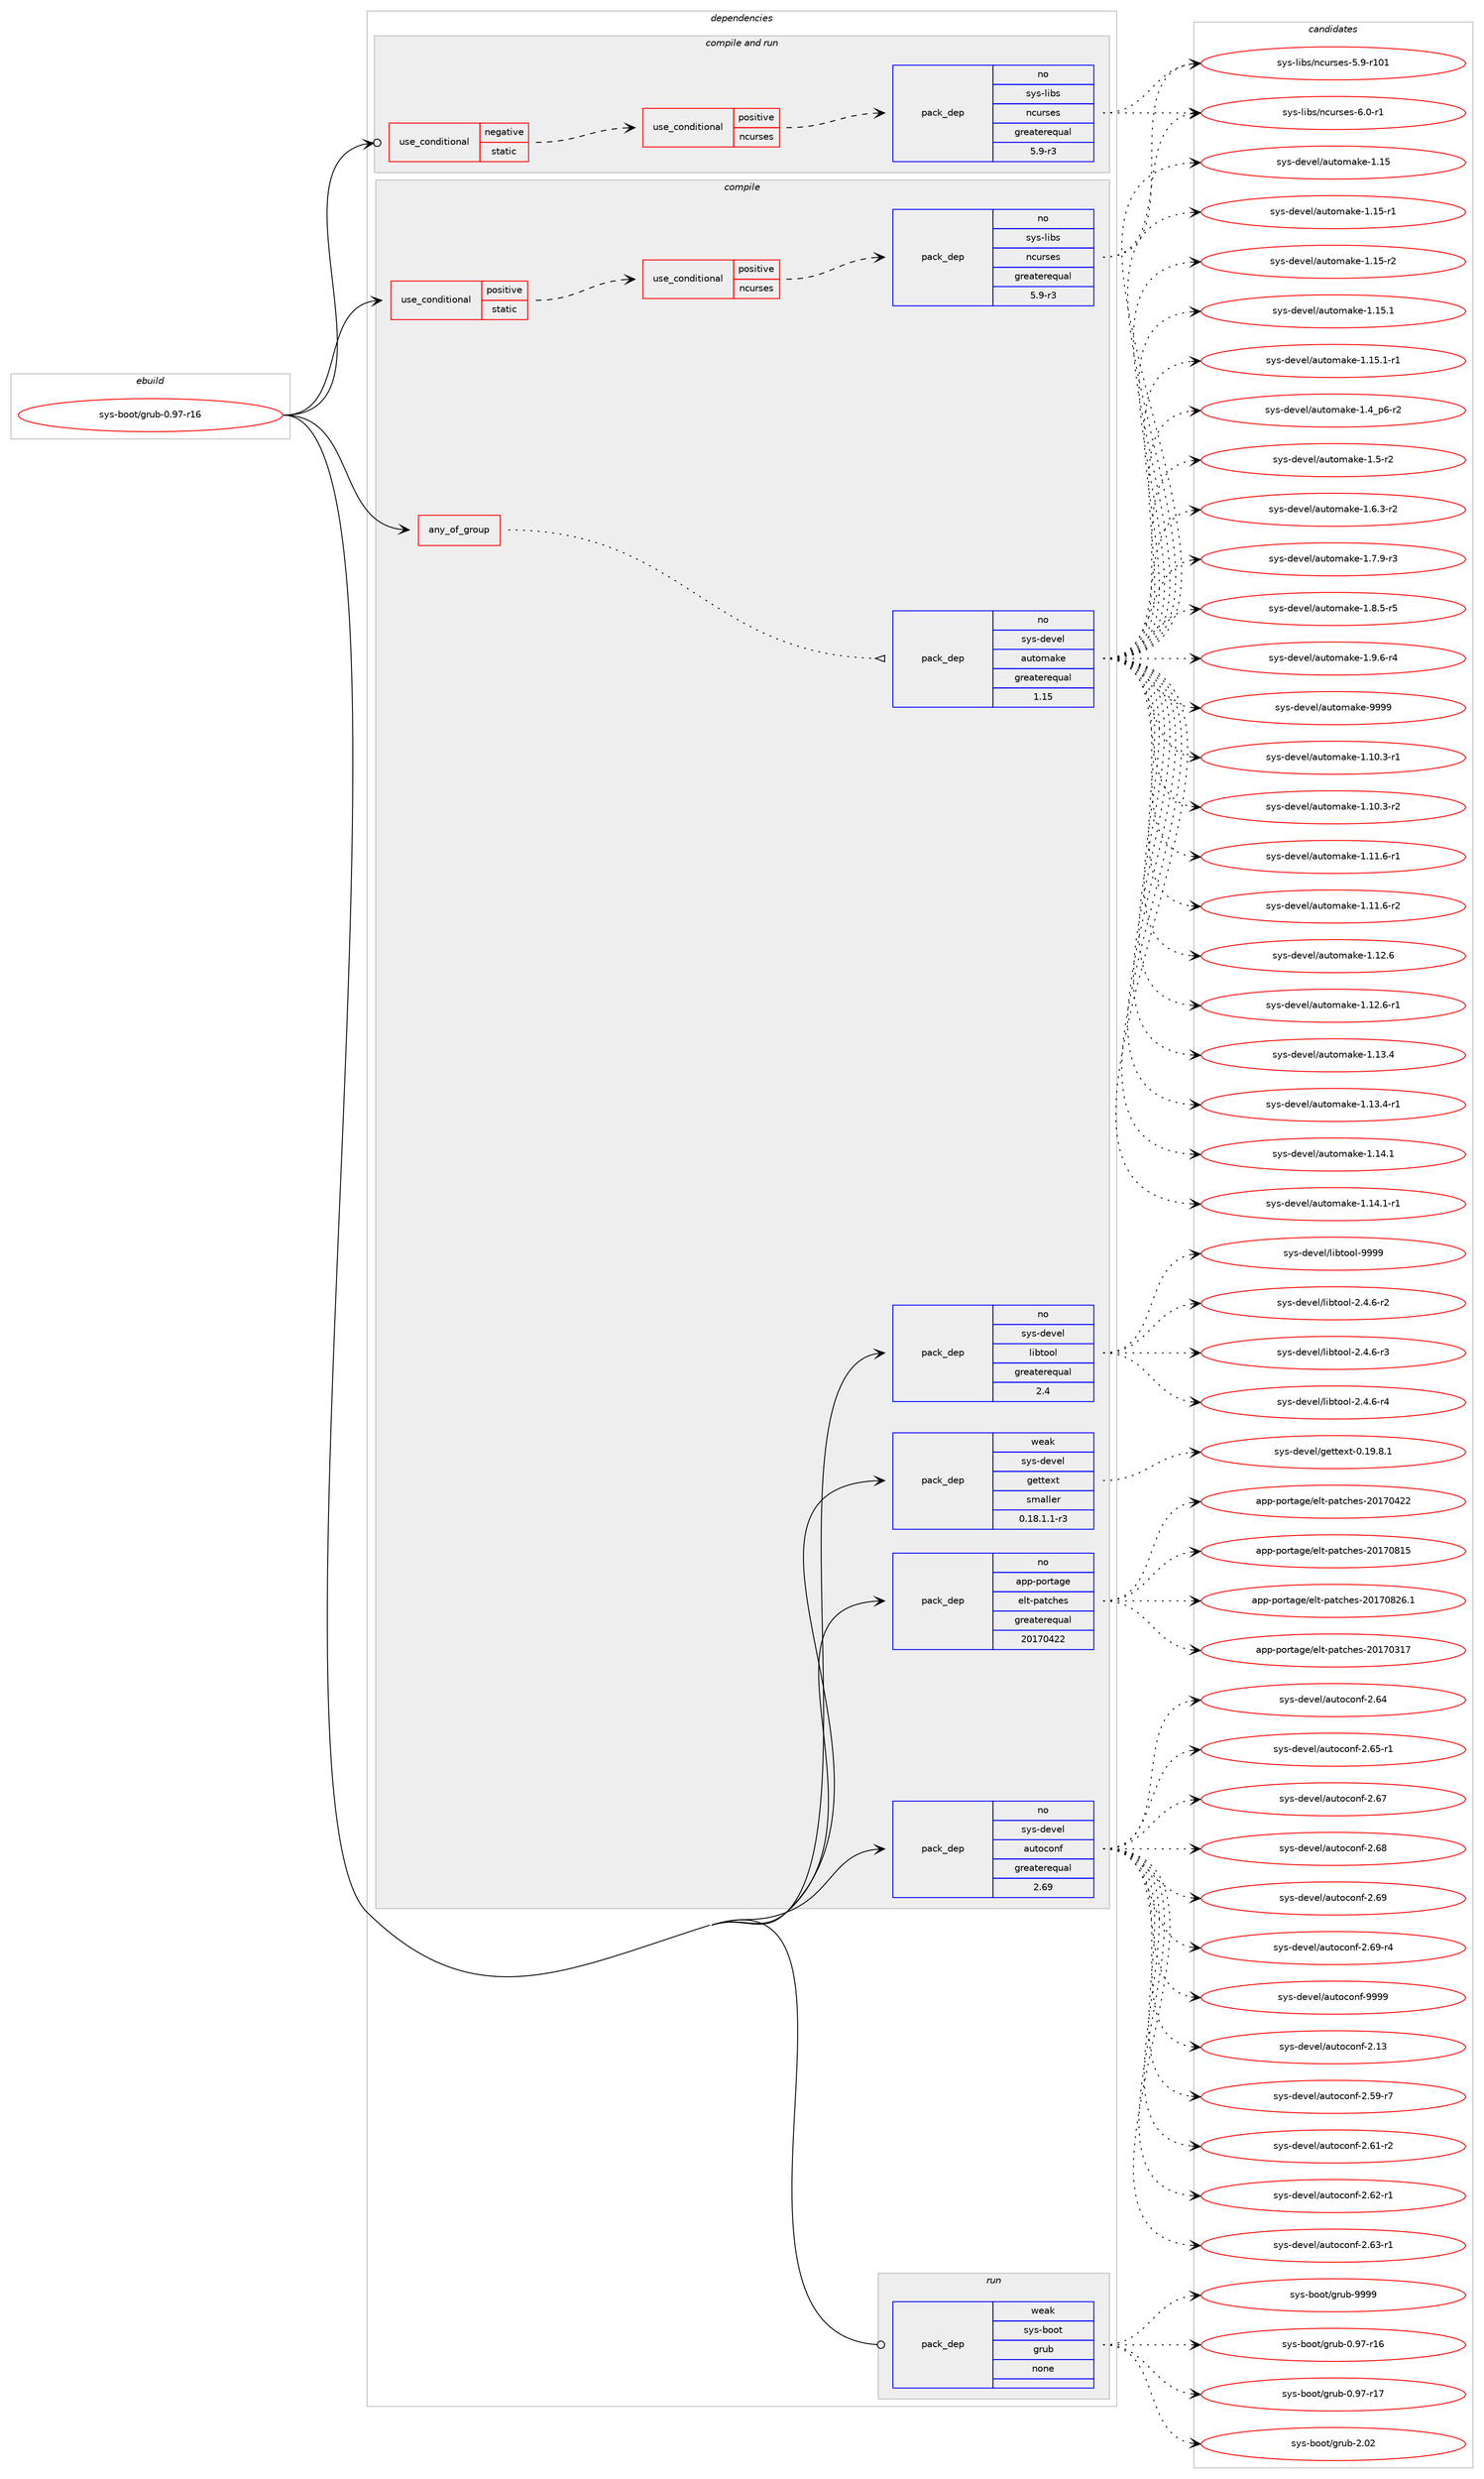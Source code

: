 digraph prolog {

# *************
# Graph options
# *************

newrank=true;
concentrate=true;
compound=true;
graph [rankdir=LR,fontname=Helvetica,fontsize=10,ranksep=1.5];#, ranksep=2.5, nodesep=0.2];
edge  [arrowhead=vee];
node  [fontname=Helvetica,fontsize=10];

# **********
# The ebuild
# **********

subgraph cluster_leftcol {
color=gray;
rank=same;
label=<<i>ebuild</i>>;
id [label="sys-boot/grub-0.97-r16", color=red, width=4, href="../sys-boot/grub-0.97-r16.svg"];
}

# ****************
# The dependencies
# ****************

subgraph cluster_midcol {
color=gray;
label=<<i>dependencies</i>>;
subgraph cluster_compile {
fillcolor="#eeeeee";
style=filled;
label=<<i>compile</i>>;
subgraph any8045 {
dependency477047 [label=<<TABLE BORDER="0" CELLBORDER="1" CELLSPACING="0" CELLPADDING="4"><TR><TD CELLPADDING="10">any_of_group</TD></TR></TABLE>>, shape=none, color=red];subgraph pack353890 {
dependency477048 [label=<<TABLE BORDER="0" CELLBORDER="1" CELLSPACING="0" CELLPADDING="4" WIDTH="220"><TR><TD ROWSPAN="6" CELLPADDING="30">pack_dep</TD></TR><TR><TD WIDTH="110">no</TD></TR><TR><TD>sys-devel</TD></TR><TR><TD>automake</TD></TR><TR><TD>greaterequal</TD></TR><TR><TD>1.15</TD></TR></TABLE>>, shape=none, color=blue];
}
dependency477047:e -> dependency477048:w [weight=20,style="dotted",arrowhead="oinv"];
}
id:e -> dependency477047:w [weight=20,style="solid",arrowhead="vee"];
subgraph cond114837 {
dependency477049 [label=<<TABLE BORDER="0" CELLBORDER="1" CELLSPACING="0" CELLPADDING="4"><TR><TD ROWSPAN="3" CELLPADDING="10">use_conditional</TD></TR><TR><TD>positive</TD></TR><TR><TD>static</TD></TR></TABLE>>, shape=none, color=red];
subgraph cond114838 {
dependency477050 [label=<<TABLE BORDER="0" CELLBORDER="1" CELLSPACING="0" CELLPADDING="4"><TR><TD ROWSPAN="3" CELLPADDING="10">use_conditional</TD></TR><TR><TD>positive</TD></TR><TR><TD>ncurses</TD></TR></TABLE>>, shape=none, color=red];
subgraph pack353891 {
dependency477051 [label=<<TABLE BORDER="0" CELLBORDER="1" CELLSPACING="0" CELLPADDING="4" WIDTH="220"><TR><TD ROWSPAN="6" CELLPADDING="30">pack_dep</TD></TR><TR><TD WIDTH="110">no</TD></TR><TR><TD>sys-libs</TD></TR><TR><TD>ncurses</TD></TR><TR><TD>greaterequal</TD></TR><TR><TD>5.9-r3</TD></TR></TABLE>>, shape=none, color=blue];
}
dependency477050:e -> dependency477051:w [weight=20,style="dashed",arrowhead="vee"];
}
dependency477049:e -> dependency477050:w [weight=20,style="dashed",arrowhead="vee"];
}
id:e -> dependency477049:w [weight=20,style="solid",arrowhead="vee"];
subgraph pack353892 {
dependency477052 [label=<<TABLE BORDER="0" CELLBORDER="1" CELLSPACING="0" CELLPADDING="4" WIDTH="220"><TR><TD ROWSPAN="6" CELLPADDING="30">pack_dep</TD></TR><TR><TD WIDTH="110">no</TD></TR><TR><TD>app-portage</TD></TR><TR><TD>elt-patches</TD></TR><TR><TD>greaterequal</TD></TR><TR><TD>20170422</TD></TR></TABLE>>, shape=none, color=blue];
}
id:e -> dependency477052:w [weight=20,style="solid",arrowhead="vee"];
subgraph pack353893 {
dependency477053 [label=<<TABLE BORDER="0" CELLBORDER="1" CELLSPACING="0" CELLPADDING="4" WIDTH="220"><TR><TD ROWSPAN="6" CELLPADDING="30">pack_dep</TD></TR><TR><TD WIDTH="110">no</TD></TR><TR><TD>sys-devel</TD></TR><TR><TD>autoconf</TD></TR><TR><TD>greaterequal</TD></TR><TR><TD>2.69</TD></TR></TABLE>>, shape=none, color=blue];
}
id:e -> dependency477053:w [weight=20,style="solid",arrowhead="vee"];
subgraph pack353894 {
dependency477054 [label=<<TABLE BORDER="0" CELLBORDER="1" CELLSPACING="0" CELLPADDING="4" WIDTH="220"><TR><TD ROWSPAN="6" CELLPADDING="30">pack_dep</TD></TR><TR><TD WIDTH="110">no</TD></TR><TR><TD>sys-devel</TD></TR><TR><TD>libtool</TD></TR><TR><TD>greaterequal</TD></TR><TR><TD>2.4</TD></TR></TABLE>>, shape=none, color=blue];
}
id:e -> dependency477054:w [weight=20,style="solid",arrowhead="vee"];
subgraph pack353895 {
dependency477055 [label=<<TABLE BORDER="0" CELLBORDER="1" CELLSPACING="0" CELLPADDING="4" WIDTH="220"><TR><TD ROWSPAN="6" CELLPADDING="30">pack_dep</TD></TR><TR><TD WIDTH="110">weak</TD></TR><TR><TD>sys-devel</TD></TR><TR><TD>gettext</TD></TR><TR><TD>smaller</TD></TR><TR><TD>0.18.1.1-r3</TD></TR></TABLE>>, shape=none, color=blue];
}
id:e -> dependency477055:w [weight=20,style="solid",arrowhead="vee"];
}
subgraph cluster_compileandrun {
fillcolor="#eeeeee";
style=filled;
label=<<i>compile and run</i>>;
subgraph cond114839 {
dependency477056 [label=<<TABLE BORDER="0" CELLBORDER="1" CELLSPACING="0" CELLPADDING="4"><TR><TD ROWSPAN="3" CELLPADDING="10">use_conditional</TD></TR><TR><TD>negative</TD></TR><TR><TD>static</TD></TR></TABLE>>, shape=none, color=red];
subgraph cond114840 {
dependency477057 [label=<<TABLE BORDER="0" CELLBORDER="1" CELLSPACING="0" CELLPADDING="4"><TR><TD ROWSPAN="3" CELLPADDING="10">use_conditional</TD></TR><TR><TD>positive</TD></TR><TR><TD>ncurses</TD></TR></TABLE>>, shape=none, color=red];
subgraph pack353896 {
dependency477058 [label=<<TABLE BORDER="0" CELLBORDER="1" CELLSPACING="0" CELLPADDING="4" WIDTH="220"><TR><TD ROWSPAN="6" CELLPADDING="30">pack_dep</TD></TR><TR><TD WIDTH="110">no</TD></TR><TR><TD>sys-libs</TD></TR><TR><TD>ncurses</TD></TR><TR><TD>greaterequal</TD></TR><TR><TD>5.9-r3</TD></TR></TABLE>>, shape=none, color=blue];
}
dependency477057:e -> dependency477058:w [weight=20,style="dashed",arrowhead="vee"];
}
dependency477056:e -> dependency477057:w [weight=20,style="dashed",arrowhead="vee"];
}
id:e -> dependency477056:w [weight=20,style="solid",arrowhead="odotvee"];
}
subgraph cluster_run {
fillcolor="#eeeeee";
style=filled;
label=<<i>run</i>>;
subgraph pack353897 {
dependency477059 [label=<<TABLE BORDER="0" CELLBORDER="1" CELLSPACING="0" CELLPADDING="4" WIDTH="220"><TR><TD ROWSPAN="6" CELLPADDING="30">pack_dep</TD></TR><TR><TD WIDTH="110">weak</TD></TR><TR><TD>sys-boot</TD></TR><TR><TD>grub</TD></TR><TR><TD>none</TD></TR><TR><TD></TD></TR></TABLE>>, shape=none, color=blue];
}
id:e -> dependency477059:w [weight=20,style="solid",arrowhead="odot"];
}
}

# **************
# The candidates
# **************

subgraph cluster_choices {
rank=same;
color=gray;
label=<<i>candidates</i>>;

subgraph choice353890 {
color=black;
nodesep=1;
choice11512111545100101118101108479711711611110997107101454946494846514511449 [label="sys-devel/automake-1.10.3-r1", color=red, width=4,href="../sys-devel/automake-1.10.3-r1.svg"];
choice11512111545100101118101108479711711611110997107101454946494846514511450 [label="sys-devel/automake-1.10.3-r2", color=red, width=4,href="../sys-devel/automake-1.10.3-r2.svg"];
choice11512111545100101118101108479711711611110997107101454946494946544511449 [label="sys-devel/automake-1.11.6-r1", color=red, width=4,href="../sys-devel/automake-1.11.6-r1.svg"];
choice11512111545100101118101108479711711611110997107101454946494946544511450 [label="sys-devel/automake-1.11.6-r2", color=red, width=4,href="../sys-devel/automake-1.11.6-r2.svg"];
choice1151211154510010111810110847971171161111099710710145494649504654 [label="sys-devel/automake-1.12.6", color=red, width=4,href="../sys-devel/automake-1.12.6.svg"];
choice11512111545100101118101108479711711611110997107101454946495046544511449 [label="sys-devel/automake-1.12.6-r1", color=red, width=4,href="../sys-devel/automake-1.12.6-r1.svg"];
choice1151211154510010111810110847971171161111099710710145494649514652 [label="sys-devel/automake-1.13.4", color=red, width=4,href="../sys-devel/automake-1.13.4.svg"];
choice11512111545100101118101108479711711611110997107101454946495146524511449 [label="sys-devel/automake-1.13.4-r1", color=red, width=4,href="../sys-devel/automake-1.13.4-r1.svg"];
choice1151211154510010111810110847971171161111099710710145494649524649 [label="sys-devel/automake-1.14.1", color=red, width=4,href="../sys-devel/automake-1.14.1.svg"];
choice11512111545100101118101108479711711611110997107101454946495246494511449 [label="sys-devel/automake-1.14.1-r1", color=red, width=4,href="../sys-devel/automake-1.14.1-r1.svg"];
choice115121115451001011181011084797117116111109971071014549464953 [label="sys-devel/automake-1.15", color=red, width=4,href="../sys-devel/automake-1.15.svg"];
choice1151211154510010111810110847971171161111099710710145494649534511449 [label="sys-devel/automake-1.15-r1", color=red, width=4,href="../sys-devel/automake-1.15-r1.svg"];
choice1151211154510010111810110847971171161111099710710145494649534511450 [label="sys-devel/automake-1.15-r2", color=red, width=4,href="../sys-devel/automake-1.15-r2.svg"];
choice1151211154510010111810110847971171161111099710710145494649534649 [label="sys-devel/automake-1.15.1", color=red, width=4,href="../sys-devel/automake-1.15.1.svg"];
choice11512111545100101118101108479711711611110997107101454946495346494511449 [label="sys-devel/automake-1.15.1-r1", color=red, width=4,href="../sys-devel/automake-1.15.1-r1.svg"];
choice115121115451001011181011084797117116111109971071014549465295112544511450 [label="sys-devel/automake-1.4_p6-r2", color=red, width=4,href="../sys-devel/automake-1.4_p6-r2.svg"];
choice11512111545100101118101108479711711611110997107101454946534511450 [label="sys-devel/automake-1.5-r2", color=red, width=4,href="../sys-devel/automake-1.5-r2.svg"];
choice115121115451001011181011084797117116111109971071014549465446514511450 [label="sys-devel/automake-1.6.3-r2", color=red, width=4,href="../sys-devel/automake-1.6.3-r2.svg"];
choice115121115451001011181011084797117116111109971071014549465546574511451 [label="sys-devel/automake-1.7.9-r3", color=red, width=4,href="../sys-devel/automake-1.7.9-r3.svg"];
choice115121115451001011181011084797117116111109971071014549465646534511453 [label="sys-devel/automake-1.8.5-r5", color=red, width=4,href="../sys-devel/automake-1.8.5-r5.svg"];
choice115121115451001011181011084797117116111109971071014549465746544511452 [label="sys-devel/automake-1.9.6-r4", color=red, width=4,href="../sys-devel/automake-1.9.6-r4.svg"];
choice115121115451001011181011084797117116111109971071014557575757 [label="sys-devel/automake-9999", color=red, width=4,href="../sys-devel/automake-9999.svg"];
dependency477048:e -> choice11512111545100101118101108479711711611110997107101454946494846514511449:w [style=dotted,weight="100"];
dependency477048:e -> choice11512111545100101118101108479711711611110997107101454946494846514511450:w [style=dotted,weight="100"];
dependency477048:e -> choice11512111545100101118101108479711711611110997107101454946494946544511449:w [style=dotted,weight="100"];
dependency477048:e -> choice11512111545100101118101108479711711611110997107101454946494946544511450:w [style=dotted,weight="100"];
dependency477048:e -> choice1151211154510010111810110847971171161111099710710145494649504654:w [style=dotted,weight="100"];
dependency477048:e -> choice11512111545100101118101108479711711611110997107101454946495046544511449:w [style=dotted,weight="100"];
dependency477048:e -> choice1151211154510010111810110847971171161111099710710145494649514652:w [style=dotted,weight="100"];
dependency477048:e -> choice11512111545100101118101108479711711611110997107101454946495146524511449:w [style=dotted,weight="100"];
dependency477048:e -> choice1151211154510010111810110847971171161111099710710145494649524649:w [style=dotted,weight="100"];
dependency477048:e -> choice11512111545100101118101108479711711611110997107101454946495246494511449:w [style=dotted,weight="100"];
dependency477048:e -> choice115121115451001011181011084797117116111109971071014549464953:w [style=dotted,weight="100"];
dependency477048:e -> choice1151211154510010111810110847971171161111099710710145494649534511449:w [style=dotted,weight="100"];
dependency477048:e -> choice1151211154510010111810110847971171161111099710710145494649534511450:w [style=dotted,weight="100"];
dependency477048:e -> choice1151211154510010111810110847971171161111099710710145494649534649:w [style=dotted,weight="100"];
dependency477048:e -> choice11512111545100101118101108479711711611110997107101454946495346494511449:w [style=dotted,weight="100"];
dependency477048:e -> choice115121115451001011181011084797117116111109971071014549465295112544511450:w [style=dotted,weight="100"];
dependency477048:e -> choice11512111545100101118101108479711711611110997107101454946534511450:w [style=dotted,weight="100"];
dependency477048:e -> choice115121115451001011181011084797117116111109971071014549465446514511450:w [style=dotted,weight="100"];
dependency477048:e -> choice115121115451001011181011084797117116111109971071014549465546574511451:w [style=dotted,weight="100"];
dependency477048:e -> choice115121115451001011181011084797117116111109971071014549465646534511453:w [style=dotted,weight="100"];
dependency477048:e -> choice115121115451001011181011084797117116111109971071014549465746544511452:w [style=dotted,weight="100"];
dependency477048:e -> choice115121115451001011181011084797117116111109971071014557575757:w [style=dotted,weight="100"];
}
subgraph choice353891 {
color=black;
nodesep=1;
choice115121115451081059811547110991171141151011154553465745114494849 [label="sys-libs/ncurses-5.9-r101", color=red, width=4,href="../sys-libs/ncurses-5.9-r101.svg"];
choice11512111545108105981154711099117114115101115455446484511449 [label="sys-libs/ncurses-6.0-r1", color=red, width=4,href="../sys-libs/ncurses-6.0-r1.svg"];
dependency477051:e -> choice115121115451081059811547110991171141151011154553465745114494849:w [style=dotted,weight="100"];
dependency477051:e -> choice11512111545108105981154711099117114115101115455446484511449:w [style=dotted,weight="100"];
}
subgraph choice353892 {
color=black;
nodesep=1;
choice97112112451121111141169710310147101108116451129711699104101115455048495548514955 [label="app-portage/elt-patches-20170317", color=red, width=4,href="../app-portage/elt-patches-20170317.svg"];
choice97112112451121111141169710310147101108116451129711699104101115455048495548525050 [label="app-portage/elt-patches-20170422", color=red, width=4,href="../app-portage/elt-patches-20170422.svg"];
choice97112112451121111141169710310147101108116451129711699104101115455048495548564953 [label="app-portage/elt-patches-20170815", color=red, width=4,href="../app-portage/elt-patches-20170815.svg"];
choice971121124511211111411697103101471011081164511297116991041011154550484955485650544649 [label="app-portage/elt-patches-20170826.1", color=red, width=4,href="../app-portage/elt-patches-20170826.1.svg"];
dependency477052:e -> choice97112112451121111141169710310147101108116451129711699104101115455048495548514955:w [style=dotted,weight="100"];
dependency477052:e -> choice97112112451121111141169710310147101108116451129711699104101115455048495548525050:w [style=dotted,weight="100"];
dependency477052:e -> choice97112112451121111141169710310147101108116451129711699104101115455048495548564953:w [style=dotted,weight="100"];
dependency477052:e -> choice971121124511211111411697103101471011081164511297116991041011154550484955485650544649:w [style=dotted,weight="100"];
}
subgraph choice353893 {
color=black;
nodesep=1;
choice115121115451001011181011084797117116111991111101024550464951 [label="sys-devel/autoconf-2.13", color=red, width=4,href="../sys-devel/autoconf-2.13.svg"];
choice1151211154510010111810110847971171161119911111010245504653574511455 [label="sys-devel/autoconf-2.59-r7", color=red, width=4,href="../sys-devel/autoconf-2.59-r7.svg"];
choice1151211154510010111810110847971171161119911111010245504654494511450 [label="sys-devel/autoconf-2.61-r2", color=red, width=4,href="../sys-devel/autoconf-2.61-r2.svg"];
choice1151211154510010111810110847971171161119911111010245504654504511449 [label="sys-devel/autoconf-2.62-r1", color=red, width=4,href="../sys-devel/autoconf-2.62-r1.svg"];
choice1151211154510010111810110847971171161119911111010245504654514511449 [label="sys-devel/autoconf-2.63-r1", color=red, width=4,href="../sys-devel/autoconf-2.63-r1.svg"];
choice115121115451001011181011084797117116111991111101024550465452 [label="sys-devel/autoconf-2.64", color=red, width=4,href="../sys-devel/autoconf-2.64.svg"];
choice1151211154510010111810110847971171161119911111010245504654534511449 [label="sys-devel/autoconf-2.65-r1", color=red, width=4,href="../sys-devel/autoconf-2.65-r1.svg"];
choice115121115451001011181011084797117116111991111101024550465455 [label="sys-devel/autoconf-2.67", color=red, width=4,href="../sys-devel/autoconf-2.67.svg"];
choice115121115451001011181011084797117116111991111101024550465456 [label="sys-devel/autoconf-2.68", color=red, width=4,href="../sys-devel/autoconf-2.68.svg"];
choice115121115451001011181011084797117116111991111101024550465457 [label="sys-devel/autoconf-2.69", color=red, width=4,href="../sys-devel/autoconf-2.69.svg"];
choice1151211154510010111810110847971171161119911111010245504654574511452 [label="sys-devel/autoconf-2.69-r4", color=red, width=4,href="../sys-devel/autoconf-2.69-r4.svg"];
choice115121115451001011181011084797117116111991111101024557575757 [label="sys-devel/autoconf-9999", color=red, width=4,href="../sys-devel/autoconf-9999.svg"];
dependency477053:e -> choice115121115451001011181011084797117116111991111101024550464951:w [style=dotted,weight="100"];
dependency477053:e -> choice1151211154510010111810110847971171161119911111010245504653574511455:w [style=dotted,weight="100"];
dependency477053:e -> choice1151211154510010111810110847971171161119911111010245504654494511450:w [style=dotted,weight="100"];
dependency477053:e -> choice1151211154510010111810110847971171161119911111010245504654504511449:w [style=dotted,weight="100"];
dependency477053:e -> choice1151211154510010111810110847971171161119911111010245504654514511449:w [style=dotted,weight="100"];
dependency477053:e -> choice115121115451001011181011084797117116111991111101024550465452:w [style=dotted,weight="100"];
dependency477053:e -> choice1151211154510010111810110847971171161119911111010245504654534511449:w [style=dotted,weight="100"];
dependency477053:e -> choice115121115451001011181011084797117116111991111101024550465455:w [style=dotted,weight="100"];
dependency477053:e -> choice115121115451001011181011084797117116111991111101024550465456:w [style=dotted,weight="100"];
dependency477053:e -> choice115121115451001011181011084797117116111991111101024550465457:w [style=dotted,weight="100"];
dependency477053:e -> choice1151211154510010111810110847971171161119911111010245504654574511452:w [style=dotted,weight="100"];
dependency477053:e -> choice115121115451001011181011084797117116111991111101024557575757:w [style=dotted,weight="100"];
}
subgraph choice353894 {
color=black;
nodesep=1;
choice1151211154510010111810110847108105981161111111084550465246544511450 [label="sys-devel/libtool-2.4.6-r2", color=red, width=4,href="../sys-devel/libtool-2.4.6-r2.svg"];
choice1151211154510010111810110847108105981161111111084550465246544511451 [label="sys-devel/libtool-2.4.6-r3", color=red, width=4,href="../sys-devel/libtool-2.4.6-r3.svg"];
choice1151211154510010111810110847108105981161111111084550465246544511452 [label="sys-devel/libtool-2.4.6-r4", color=red, width=4,href="../sys-devel/libtool-2.4.6-r4.svg"];
choice1151211154510010111810110847108105981161111111084557575757 [label="sys-devel/libtool-9999", color=red, width=4,href="../sys-devel/libtool-9999.svg"];
dependency477054:e -> choice1151211154510010111810110847108105981161111111084550465246544511450:w [style=dotted,weight="100"];
dependency477054:e -> choice1151211154510010111810110847108105981161111111084550465246544511451:w [style=dotted,weight="100"];
dependency477054:e -> choice1151211154510010111810110847108105981161111111084550465246544511452:w [style=dotted,weight="100"];
dependency477054:e -> choice1151211154510010111810110847108105981161111111084557575757:w [style=dotted,weight="100"];
}
subgraph choice353895 {
color=black;
nodesep=1;
choice1151211154510010111810110847103101116116101120116454846495746564649 [label="sys-devel/gettext-0.19.8.1", color=red, width=4,href="../sys-devel/gettext-0.19.8.1.svg"];
dependency477055:e -> choice1151211154510010111810110847103101116116101120116454846495746564649:w [style=dotted,weight="100"];
}
subgraph choice353896 {
color=black;
nodesep=1;
choice115121115451081059811547110991171141151011154553465745114494849 [label="sys-libs/ncurses-5.9-r101", color=red, width=4,href="../sys-libs/ncurses-5.9-r101.svg"];
choice11512111545108105981154711099117114115101115455446484511449 [label="sys-libs/ncurses-6.0-r1", color=red, width=4,href="../sys-libs/ncurses-6.0-r1.svg"];
dependency477058:e -> choice115121115451081059811547110991171141151011154553465745114494849:w [style=dotted,weight="100"];
dependency477058:e -> choice11512111545108105981154711099117114115101115455446484511449:w [style=dotted,weight="100"];
}
subgraph choice353897 {
color=black;
nodesep=1;
choice115121115459811111111647103114117984548465755451144954 [label="sys-boot/grub-0.97-r16", color=red, width=4,href="../sys-boot/grub-0.97-r16.svg"];
choice115121115459811111111647103114117984548465755451144955 [label="sys-boot/grub-0.97-r17", color=red, width=4,href="../sys-boot/grub-0.97-r17.svg"];
choice115121115459811111111647103114117984550464850 [label="sys-boot/grub-2.02", color=red, width=4,href="../sys-boot/grub-2.02.svg"];
choice115121115459811111111647103114117984557575757 [label="sys-boot/grub-9999", color=red, width=4,href="../sys-boot/grub-9999.svg"];
dependency477059:e -> choice115121115459811111111647103114117984548465755451144954:w [style=dotted,weight="100"];
dependency477059:e -> choice115121115459811111111647103114117984548465755451144955:w [style=dotted,weight="100"];
dependency477059:e -> choice115121115459811111111647103114117984550464850:w [style=dotted,weight="100"];
dependency477059:e -> choice115121115459811111111647103114117984557575757:w [style=dotted,weight="100"];
}
}

}
